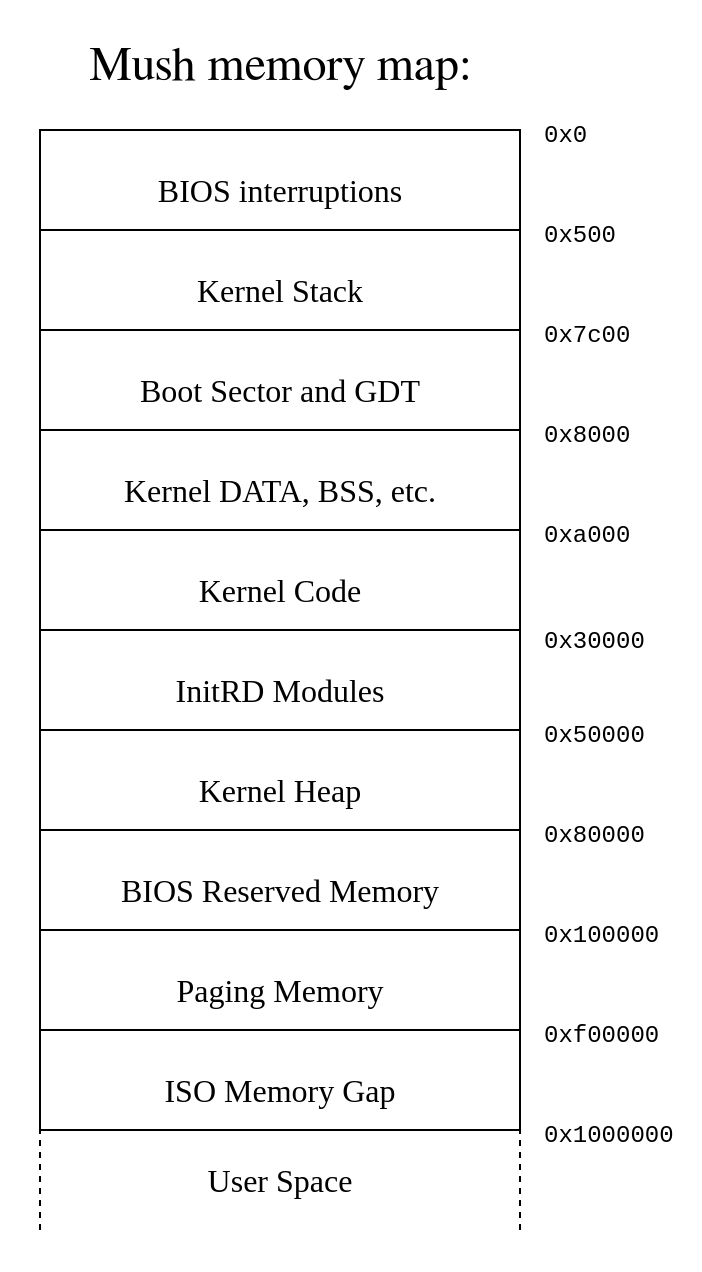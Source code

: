 <mxfile version="20.8.3" type="device"><diagram id="odtlT9COsLVvr1XrGEwN" name="Страница 1"><mxGraphModel dx="880" dy="451" grid="1" gridSize="10" guides="1" tooltips="1" connect="1" arrows="1" fold="1" page="1" pageScale="1" pageWidth="827" pageHeight="1169" math="0" shadow="0"><root><mxCell id="0"/><mxCell id="1" parent="0"/><mxCell id="FUrqRtMcUhXRgUg9xQRO-18" value="" style="rounded=0;whiteSpace=wrap;html=1;dashed=1;fontFamily=Verdana;fontSize=16;strokeColor=none;" parent="1" vertex="1"><mxGeometry x="60" y="25" width="350" height="635" as="geometry"/></mxCell><mxCell id="FUrqRtMcUhXRgUg9xQRO-3" value="&lt;font face=&quot;Verdana&quot; style=&quot;font-size: 16px;&quot;&gt;BIOS interruptions&lt;/font&gt;" style="rounded=0;whiteSpace=wrap;html=1;fontFamily=Garuda;fontSize=32;" parent="1" vertex="1"><mxGeometry x="80" y="90" width="240" height="50" as="geometry"/></mxCell><mxCell id="FUrqRtMcUhXRgUg9xQRO-5" value="&lt;font style=&quot;font-size: 24px;&quot;&gt;Mush memory map:&lt;/font&gt;" style="text;html=1;strokeColor=none;fillColor=none;align=center;verticalAlign=middle;whiteSpace=wrap;rounded=0;fontFamily=FreeSerif;fontSize=32;" parent="1" vertex="1"><mxGeometry x="80" y="40" width="240" height="30" as="geometry"/></mxCell><mxCell id="FUrqRtMcUhXRgUg9xQRO-6" value="&lt;font face=&quot;Verdana&quot; style=&quot;font-size: 16px;&quot;&gt;Kernel Stack&lt;/font&gt;" style="rounded=0;whiteSpace=wrap;html=1;fontFamily=Lucida Console;fontSize=32;" parent="1" vertex="1"><mxGeometry x="80" y="140" width="240" height="50" as="geometry"/></mxCell><mxCell id="FUrqRtMcUhXRgUg9xQRO-7" value="&lt;font face=&quot;Verdana&quot; style=&quot;font-size: 16px;&quot;&gt;Boot Sector and GDT&lt;/font&gt;" style="rounded=0;whiteSpace=wrap;html=1;fontFamily=Lucida Console;fontSize=32;" parent="1" vertex="1"><mxGeometry x="80" y="190" width="240" height="50" as="geometry"/></mxCell><mxCell id="FUrqRtMcUhXRgUg9xQRO-8" value="&lt;font face=&quot;Verdana&quot; style=&quot;font-size: 16px;&quot;&gt;Kernel DATA, BSS, etc.&lt;/font&gt;" style="rounded=0;whiteSpace=wrap;html=1;fontFamily=Lucida Console;fontSize=32;" parent="1" vertex="1"><mxGeometry x="80" y="240" width="240" height="50" as="geometry"/></mxCell><mxCell id="FUrqRtMcUhXRgUg9xQRO-9" value="&lt;font face=&quot;Verdana&quot; style=&quot;font-size: 16px;&quot;&gt;Kernel Code&lt;/font&gt;" style="rounded=0;whiteSpace=wrap;html=1;fontFamily=Lucida Console;fontSize=32;" parent="1" vertex="1"><mxGeometry x="80" y="290" width="240" height="50" as="geometry"/></mxCell><mxCell id="FUrqRtMcUhXRgUg9xQRO-10" value="&lt;font face=&quot;Verdana&quot; style=&quot;font-size: 16px;&quot;&gt;Kernel Heap&lt;/font&gt;" style="rounded=0;whiteSpace=wrap;html=1;fontFamily=Lucida Console;fontSize=32;" parent="1" vertex="1"><mxGeometry x="80" y="390" width="240" height="50" as="geometry"/></mxCell><mxCell id="FUrqRtMcUhXRgUg9xQRO-11" value="&lt;font face=&quot;Verdana&quot; style=&quot;font-size: 16px;&quot;&gt;BIOS Reserved Memory&lt;/font&gt;" style="rounded=0;whiteSpace=wrap;html=1;fontFamily=Lucida Console;fontSize=32;" parent="1" vertex="1"><mxGeometry x="80" y="440" width="240" height="50" as="geometry"/></mxCell><mxCell id="FUrqRtMcUhXRgUg9xQRO-12" value="&lt;font face=&quot;Verdana&quot; style=&quot;font-size: 16px;&quot;&gt;Paging Memory&lt;/font&gt;" style="rounded=0;whiteSpace=wrap;html=1;fontFamily=Lucida Console;fontSize=32;" parent="1" vertex="1"><mxGeometry x="80" y="490" width="240" height="50" as="geometry"/></mxCell><mxCell id="FUrqRtMcUhXRgUg9xQRO-13" value="&lt;font face=&quot;Verdana&quot; style=&quot;font-size: 16px;&quot;&gt;ISO Memory Gap&lt;/font&gt;" style="rounded=0;whiteSpace=wrap;html=1;fontFamily=Lucida Console;fontSize=32;" parent="1" vertex="1"><mxGeometry x="80" y="540" width="240" height="50" as="geometry"/></mxCell><mxCell id="FUrqRtMcUhXRgUg9xQRO-15" value="User Space" style="text;html=1;strokeColor=none;fillColor=none;align=center;verticalAlign=middle;whiteSpace=wrap;rounded=0;dashed=1;fontFamily=Verdana;fontSize=16;" parent="1" vertex="1"><mxGeometry x="80" y="590" width="240" height="50" as="geometry"/></mxCell><mxCell id="FUrqRtMcUhXRgUg9xQRO-16" value="" style="endArrow=none;dashed=1;html=1;rounded=0;fontFamily=Verdana;fontSize=16;exitX=0;exitY=1;exitDx=0;exitDy=0;" parent="1" source="FUrqRtMcUhXRgUg9xQRO-15" edge="1"><mxGeometry width="50" height="50" relative="1" as="geometry"><mxPoint x="30" y="640" as="sourcePoint"/><mxPoint x="80" y="590" as="targetPoint"/></mxGeometry></mxCell><mxCell id="FUrqRtMcUhXRgUg9xQRO-17" value="" style="endArrow=none;dashed=1;html=1;rounded=0;fontFamily=Verdana;fontSize=16;entryX=1;entryY=0;entryDx=0;entryDy=0;exitX=1;exitY=1;exitDx=0;exitDy=0;" parent="1" source="FUrqRtMcUhXRgUg9xQRO-15" target="FUrqRtMcUhXRgUg9xQRO-15" edge="1"><mxGeometry width="50" height="50" relative="1" as="geometry"><mxPoint x="330" y="640" as="sourcePoint"/><mxPoint x="320" y="600" as="targetPoint"/></mxGeometry></mxCell><mxCell id="FUrqRtMcUhXRgUg9xQRO-19" value="&lt;font style=&quot;font-size: 12px;&quot; face=&quot;Courier New&quot;&gt;0x0&lt;/font&gt;" style="text;html=1;strokeColor=none;fillColor=none;align=left;verticalAlign=middle;whiteSpace=wrap;rounded=0;dashed=1;fontFamily=Verdana;fontSize=16;" parent="1" vertex="1"><mxGeometry x="330" y="70" width="70" height="40" as="geometry"/></mxCell><mxCell id="FUrqRtMcUhXRgUg9xQRO-23" value="&lt;font style=&quot;font-size: 12px;&quot; face=&quot;Courier New&quot;&gt;0x500&lt;/font&gt;" style="text;html=1;strokeColor=none;fillColor=none;align=left;verticalAlign=middle;whiteSpace=wrap;rounded=0;dashed=1;fontFamily=Verdana;fontSize=16;" parent="1" vertex="1"><mxGeometry x="330" y="120" width="70" height="40" as="geometry"/></mxCell><mxCell id="FUrqRtMcUhXRgUg9xQRO-24" value="&lt;font style=&quot;font-size: 12px;&quot; face=&quot;Courier New&quot;&gt;0x7c00&lt;/font&gt;" style="text;html=1;strokeColor=none;fillColor=none;align=left;verticalAlign=middle;whiteSpace=wrap;rounded=0;dashed=1;fontFamily=Verdana;fontSize=16;" parent="1" vertex="1"><mxGeometry x="330" y="170" width="70" height="40" as="geometry"/></mxCell><mxCell id="FUrqRtMcUhXRgUg9xQRO-25" value="&lt;font style=&quot;font-size: 12px;&quot; face=&quot;Courier New&quot;&gt;0x8000&lt;/font&gt;" style="text;html=1;strokeColor=none;fillColor=none;align=left;verticalAlign=middle;whiteSpace=wrap;rounded=0;dashed=1;fontFamily=Verdana;fontSize=16;" parent="1" vertex="1"><mxGeometry x="330" y="220" width="70" height="40" as="geometry"/></mxCell><mxCell id="FUrqRtMcUhXRgUg9xQRO-26" value="&lt;font style=&quot;font-size: 12px;&quot; face=&quot;Courier New&quot;&gt;0xa000&lt;/font&gt;" style="text;html=1;strokeColor=none;fillColor=none;align=left;verticalAlign=middle;whiteSpace=wrap;rounded=0;dashed=1;fontFamily=Verdana;fontSize=16;" parent="1" vertex="1"><mxGeometry x="330" y="270" width="70" height="40" as="geometry"/></mxCell><mxCell id="FUrqRtMcUhXRgUg9xQRO-27" value="&lt;font style=&quot;font-size: 12px;&quot; face=&quot;Courier New&quot;&gt;0x50000&lt;/font&gt;" style="text;html=1;strokeColor=none;fillColor=none;align=left;verticalAlign=middle;whiteSpace=wrap;rounded=0;dashed=1;fontFamily=Verdana;fontSize=16;" parent="1" vertex="1"><mxGeometry x="330" y="370" width="70" height="40" as="geometry"/></mxCell><mxCell id="FUrqRtMcUhXRgUg9xQRO-28" value="&lt;font style=&quot;font-size: 12px;&quot; face=&quot;Courier New&quot;&gt;0x80000&lt;/font&gt;" style="text;html=1;strokeColor=none;fillColor=none;align=left;verticalAlign=middle;whiteSpace=wrap;rounded=0;dashed=1;fontFamily=Verdana;fontSize=16;" parent="1" vertex="1"><mxGeometry x="330" y="420" width="70" height="40" as="geometry"/></mxCell><mxCell id="FUrqRtMcUhXRgUg9xQRO-29" value="&lt;font style=&quot;font-size: 12px;&quot; face=&quot;Courier New&quot;&gt;0x100000&lt;/font&gt;" style="text;html=1;strokeColor=none;fillColor=none;align=left;verticalAlign=middle;whiteSpace=wrap;rounded=0;dashed=1;fontFamily=Verdana;fontSize=16;" parent="1" vertex="1"><mxGeometry x="330" y="470" width="70" height="40" as="geometry"/></mxCell><mxCell id="FUrqRtMcUhXRgUg9xQRO-30" value="&lt;font style=&quot;font-size: 12px;&quot; face=&quot;Courier New&quot;&gt;0xf00000&lt;/font&gt;" style="text;html=1;strokeColor=none;fillColor=none;align=left;verticalAlign=middle;whiteSpace=wrap;rounded=0;dashed=1;fontFamily=Verdana;fontSize=16;" parent="1" vertex="1"><mxGeometry x="330" y="520" width="70" height="40" as="geometry"/></mxCell><mxCell id="FUrqRtMcUhXRgUg9xQRO-31" value="&lt;font style=&quot;font-size: 12px;&quot; face=&quot;Courier New&quot;&gt;0x1000000&lt;/font&gt;" style="text;html=1;strokeColor=none;fillColor=none;align=left;verticalAlign=middle;whiteSpace=wrap;rounded=0;dashed=1;fontFamily=Verdana;fontSize=16;" parent="1" vertex="1"><mxGeometry x="330" y="570" width="70" height="40" as="geometry"/></mxCell><mxCell id="IvQAqDf9haOTYcyyQrNh-1" value="&lt;font face=&quot;Verdana&quot; style=&quot;font-size: 16px;&quot;&gt;InitRD Modules&lt;/font&gt;" style="rounded=0;whiteSpace=wrap;html=1;fontFamily=Lucida Console;fontSize=32;" parent="1" vertex="1"><mxGeometry x="80" y="340" width="240" height="50" as="geometry"/></mxCell><mxCell id="IvQAqDf9haOTYcyyQrNh-2" value="&lt;font style=&quot;font-size: 12px;&quot; face=&quot;Courier New&quot;&gt;0x30000&lt;/font&gt;" style="text;html=1;strokeColor=none;fillColor=none;align=left;verticalAlign=middle;whiteSpace=wrap;rounded=0;dashed=1;fontFamily=Verdana;fontSize=16;" parent="1" vertex="1"><mxGeometry x="330" y="322.5" width="70" height="40" as="geometry"/></mxCell></root></mxGraphModel></diagram></mxfile>